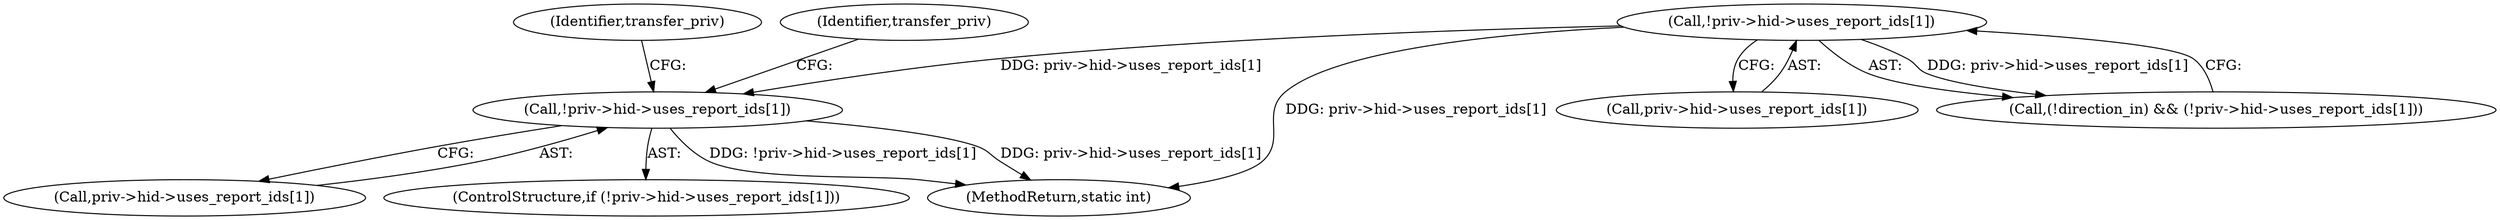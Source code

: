 digraph "1_Chrome_ac149a8d4371c0e01e0934fdd57b09e86f96b5b9_24@array" {
"1000322" [label="(Call,!priv->hid->uses_report_ids[1])"];
"1000241" [label="(Call,!priv->hid->uses_report_ids[1])"];
"1000242" [label="(Call,priv->hid->uses_report_ids[1])"];
"1000238" [label="(Call,(!direction_in) && (!priv->hid->uses_report_ids[1]))"];
"1000323" [label="(Call,priv->hid->uses_report_ids[1])"];
"1000321" [label="(ControlStructure,if (!priv->hid->uses_report_ids[1]))"];
"1000334" [label="(Identifier,transfer_priv)"];
"1000347" [label="(Identifier,transfer_priv)"];
"1000322" [label="(Call,!priv->hid->uses_report_ids[1])"];
"1000463" [label="(MethodReturn,static int)"];
"1000241" [label="(Call,!priv->hid->uses_report_ids[1])"];
"1000322" -> "1000321"  [label="AST: "];
"1000322" -> "1000323"  [label="CFG: "];
"1000323" -> "1000322"  [label="AST: "];
"1000334" -> "1000322"  [label="CFG: "];
"1000347" -> "1000322"  [label="CFG: "];
"1000322" -> "1000463"  [label="DDG: !priv->hid->uses_report_ids[1]"];
"1000322" -> "1000463"  [label="DDG: priv->hid->uses_report_ids[1]"];
"1000241" -> "1000322"  [label="DDG: priv->hid->uses_report_ids[1]"];
"1000241" -> "1000238"  [label="AST: "];
"1000241" -> "1000242"  [label="CFG: "];
"1000242" -> "1000241"  [label="AST: "];
"1000238" -> "1000241"  [label="CFG: "];
"1000241" -> "1000463"  [label="DDG: priv->hid->uses_report_ids[1]"];
"1000241" -> "1000238"  [label="DDG: priv->hid->uses_report_ids[1]"];
}
